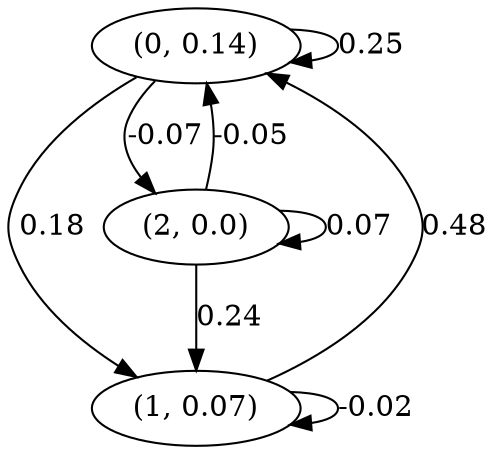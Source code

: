 digraph {
    0 [ label = "(0, 0.14)" ]
    1 [ label = "(1, 0.07)" ]
    2 [ label = "(2, 0.0)" ]
    0 -> 0 [ label = "0.25" ]
    1 -> 1 [ label = "-0.02" ]
    2 -> 2 [ label = "0.07" ]
    1 -> 0 [ label = "0.48" ]
    2 -> 0 [ label = "-0.05" ]
    0 -> 1 [ label = "0.18" ]
    2 -> 1 [ label = "0.24" ]
    0 -> 2 [ label = "-0.07" ]
}

